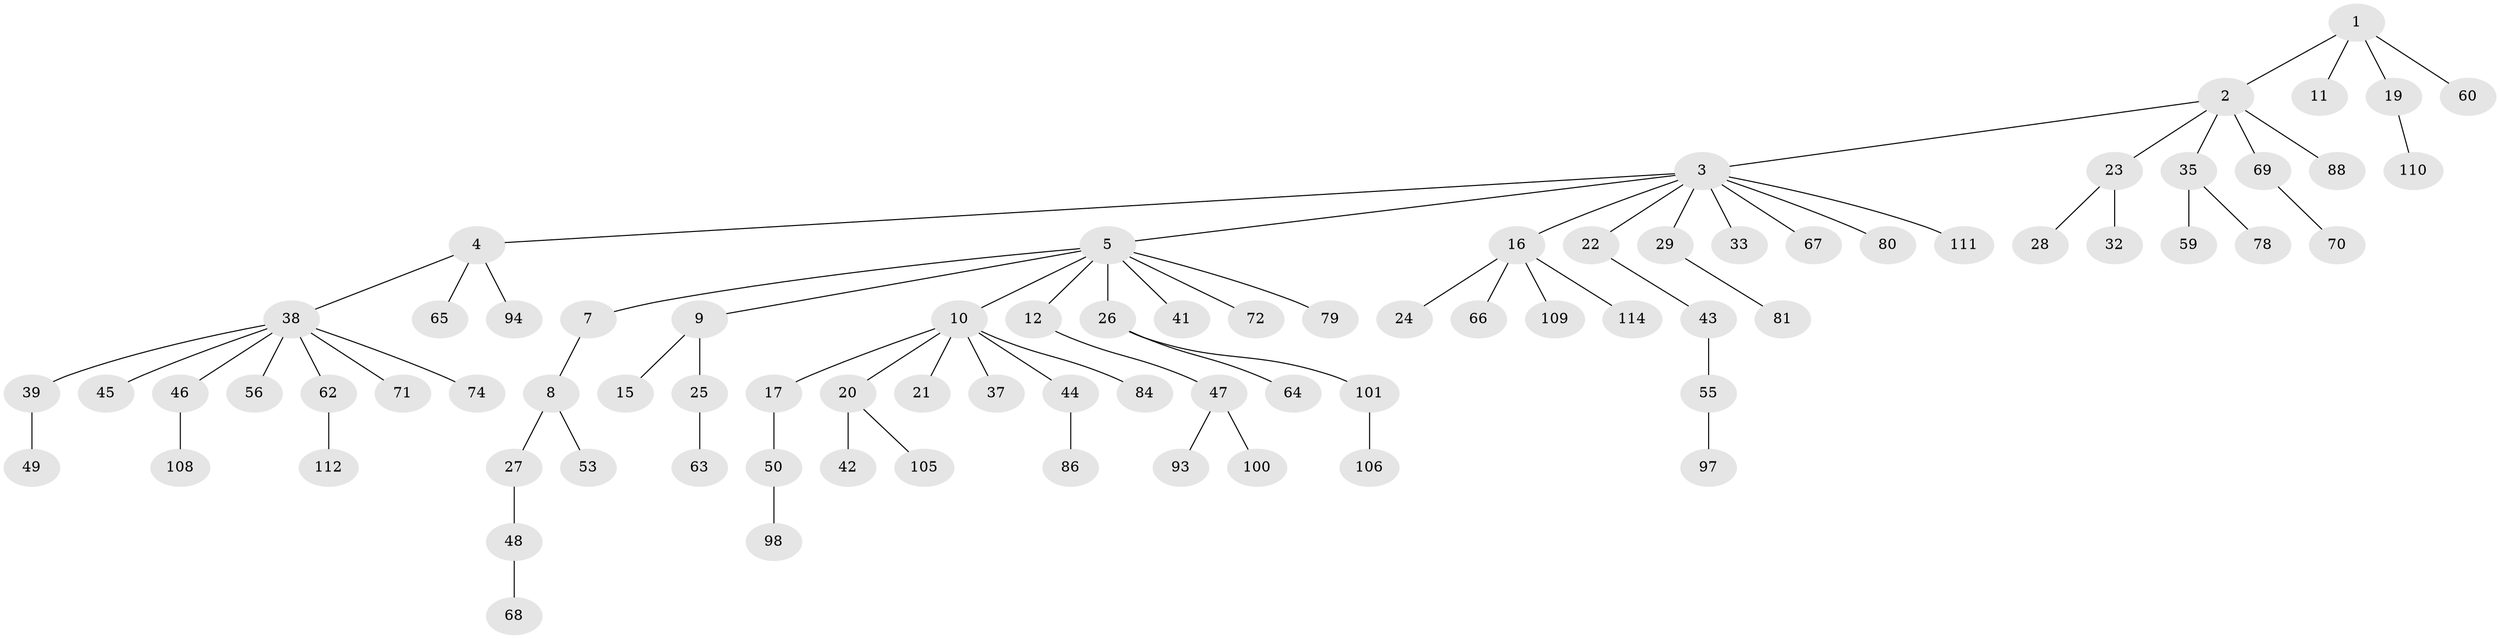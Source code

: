 // Generated by graph-tools (version 1.1) at 2025/52/02/27/25 19:52:11]
// undirected, 79 vertices, 78 edges
graph export_dot {
graph [start="1"]
  node [color=gray90,style=filled];
  1 [super="+83"];
  2 [super="+30"];
  3 [super="+18"];
  4 [super="+31"];
  5 [super="+6"];
  7;
  8;
  9 [super="+85"];
  10 [super="+13"];
  11 [super="+57"];
  12 [super="+14"];
  15 [super="+76"];
  16 [super="+90"];
  17 [super="+102"];
  19 [super="+77"];
  20;
  21 [super="+96"];
  22;
  23;
  24;
  25;
  26 [super="+73"];
  27 [super="+34"];
  28;
  29;
  32 [super="+36"];
  33;
  35 [super="+61"];
  37;
  38 [super="+40"];
  39;
  41 [super="+104"];
  42 [super="+51"];
  43;
  44;
  45 [super="+113"];
  46 [super="+52"];
  47 [super="+75"];
  48 [super="+87"];
  49 [super="+58"];
  50 [super="+54"];
  53;
  55;
  56;
  59 [super="+91"];
  60;
  62 [super="+107"];
  63;
  64;
  65 [super="+89"];
  66;
  67;
  68 [super="+82"];
  69 [super="+92"];
  70;
  71;
  72;
  74 [super="+99"];
  78 [super="+95"];
  79;
  80;
  81 [super="+103"];
  84;
  86;
  88;
  93;
  94;
  97;
  98;
  100;
  101;
  105;
  106;
  108;
  109;
  110;
  111;
  112;
  114;
  1 -- 2;
  1 -- 11;
  1 -- 19;
  1 -- 60;
  2 -- 3;
  2 -- 23;
  2 -- 35;
  2 -- 88;
  2 -- 69;
  3 -- 4;
  3 -- 5;
  3 -- 16;
  3 -- 22;
  3 -- 33;
  3 -- 67;
  3 -- 80;
  3 -- 29;
  3 -- 111;
  4 -- 94;
  4 -- 65;
  4 -- 38;
  5 -- 7;
  5 -- 10;
  5 -- 26;
  5 -- 79;
  5 -- 72;
  5 -- 9;
  5 -- 12;
  5 -- 41;
  7 -- 8;
  8 -- 27;
  8 -- 53;
  9 -- 15;
  9 -- 25;
  10 -- 21;
  10 -- 44;
  10 -- 84;
  10 -- 17;
  10 -- 20;
  10 -- 37;
  12 -- 47;
  16 -- 24;
  16 -- 66;
  16 -- 109;
  16 -- 114;
  17 -- 50;
  19 -- 110;
  20 -- 42;
  20 -- 105;
  22 -- 43;
  23 -- 28;
  23 -- 32;
  25 -- 63;
  26 -- 64;
  26 -- 101;
  27 -- 48;
  29 -- 81;
  35 -- 59;
  35 -- 78;
  38 -- 39;
  38 -- 46;
  38 -- 71;
  38 -- 56;
  38 -- 74;
  38 -- 45;
  38 -- 62;
  39 -- 49;
  43 -- 55;
  44 -- 86;
  46 -- 108;
  47 -- 93;
  47 -- 100;
  48 -- 68;
  50 -- 98;
  55 -- 97;
  62 -- 112;
  69 -- 70;
  101 -- 106;
}

